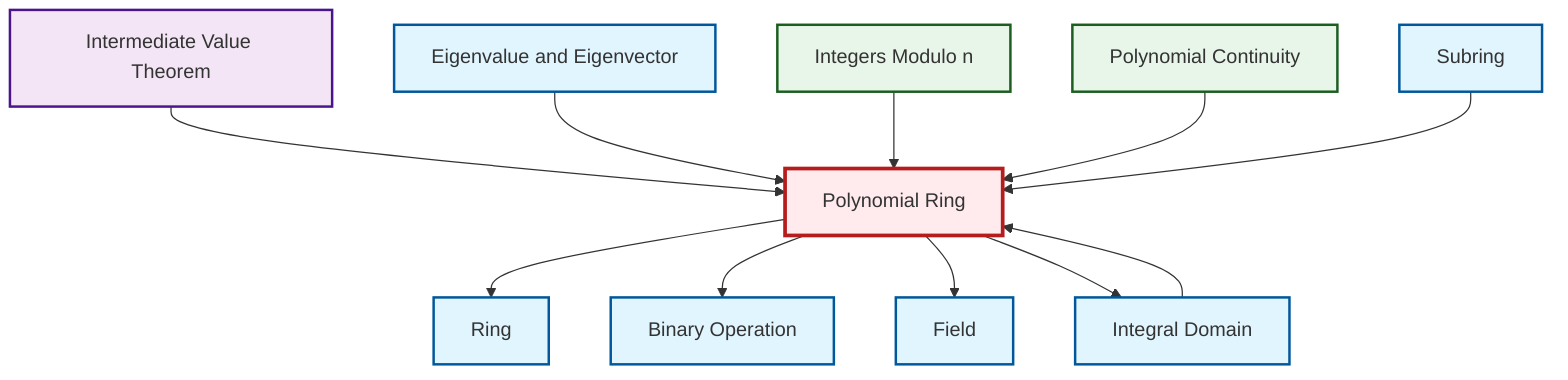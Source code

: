graph TD
    classDef definition fill:#e1f5fe,stroke:#01579b,stroke-width:2px
    classDef theorem fill:#f3e5f5,stroke:#4a148c,stroke-width:2px
    classDef axiom fill:#fff3e0,stroke:#e65100,stroke-width:2px
    classDef example fill:#e8f5e9,stroke:#1b5e20,stroke-width:2px
    classDef current fill:#ffebee,stroke:#b71c1c,stroke-width:3px
    thm-intermediate-value["Intermediate Value Theorem"]:::theorem
    def-subring["Subring"]:::definition
    def-eigenvalue-eigenvector["Eigenvalue and Eigenvector"]:::definition
    ex-quotient-integers-mod-n["Integers Modulo n"]:::example
    def-polynomial-ring["Polynomial Ring"]:::definition
    def-integral-domain["Integral Domain"]:::definition
    def-field["Field"]:::definition
    def-binary-operation["Binary Operation"]:::definition
    def-ring["Ring"]:::definition
    ex-polynomial-continuity["Polynomial Continuity"]:::example
    def-polynomial-ring --> def-ring
    thm-intermediate-value --> def-polynomial-ring
    def-eigenvalue-eigenvector --> def-polynomial-ring
    ex-quotient-integers-mod-n --> def-polynomial-ring
    def-integral-domain --> def-polynomial-ring
    def-polynomial-ring --> def-binary-operation
    ex-polynomial-continuity --> def-polynomial-ring
    def-subring --> def-polynomial-ring
    def-polynomial-ring --> def-field
    def-polynomial-ring --> def-integral-domain
    class def-polynomial-ring current